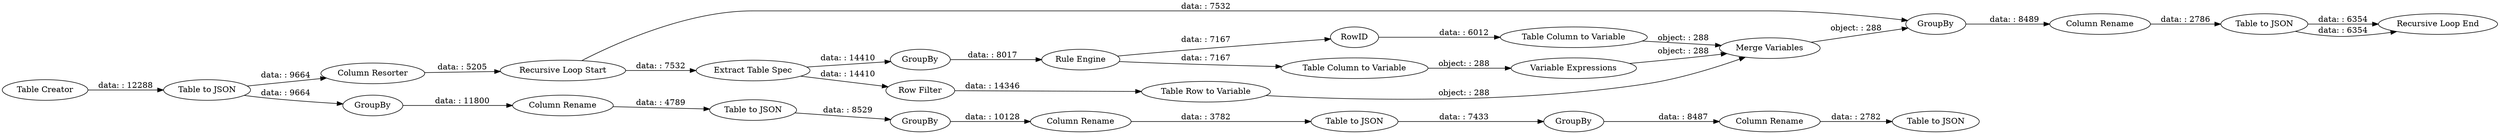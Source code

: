 digraph {
	"-2183176245494329003_27" [label="Column Resorter"]
	"-2183176245494329003_12" [label="Table to JSON"]
	"-2183176245494329003_7" [label="Table to JSON"]
	"-2183176245494329003_11" [label="Column Rename"]
	"8614556896628147110_24" [label=RowID]
	"-2183176245494329003_17" [label="Table to JSON"]
	"-2183176245494329003_6" [label="Column Rename"]
	"-2183176245494329003_9" [label="Table to JSON"]
	"8614556896628147110_34" [label="Variable Expressions"]
	"-2183176245494329003_18" [label=GroupBy]
	"8614556896628147110_31" [label="Table Column to Variable"]
	"8614556896628147110_21" [label="Extract Table Spec"]
	"-2183176245494329003_14" [label=GroupBy]
	"-2183176245494329003_16" [label="Recursive Loop End"]
	"-2183176245494329003_15" [label="Recursive Loop Start"]
	"-2183176245494329003_8" [label=GroupBy]
	"-2183176245494329003_13" [label="Column Rename"]
	"8614556896628147110_22" [label=GroupBy]
	"-2183176245494329003_1" [label="Table Creator"]
	"-2183176245494329003_10" [label=GroupBy]
	"8614556896628147110_28" [label="Row Filter"]
	"-2183176245494329003_5" [label="Table to JSON"]
	"-2183176245494329003_19" [label="Column Rename"]
	"8614556896628147110_29" [label="Table Row to Variable"]
	"8614556896628147110_23" [label="Rule Engine"]
	"8614556896628147110_32" [label="Table Column to Variable"]
	"8614556896628147110_33" [label="Merge Variables"]
	"-2183176245494329003_17" -> "-2183176245494329003_16" [label="data: : 6354"]
	"8614556896628147110_23" -> "8614556896628147110_24" [label="data: : 7167"]
	"8614556896628147110_34" -> "8614556896628147110_33" [label="object: : 288"]
	"-2183176245494329003_7" -> "-2183176245494329003_10" [label="data: : 8529"]
	"8614556896628147110_23" -> "8614556896628147110_32" [label="data: : 7167"]
	"-2183176245494329003_11" -> "-2183176245494329003_9" [label="data: : 3782"]
	"8614556896628147110_32" -> "8614556896628147110_34" [label="object: : 288"]
	"-2183176245494329003_9" -> "-2183176245494329003_14" [label="data: : 7433"]
	"8614556896628147110_21" -> "8614556896628147110_22" [label="data: : 14410"]
	"-2183176245494329003_14" -> "-2183176245494329003_13" [label="data: : 8487"]
	"-2183176245494329003_15" -> "8614556896628147110_21" [label="data: : 7532"]
	"-2183176245494329003_17" -> "-2183176245494329003_16" [label="data: : 6354"]
	"-2183176245494329003_1" -> "-2183176245494329003_5" [label="data: : 12288"]
	"-2183176245494329003_6" -> "-2183176245494329003_7" [label="data: : 4789"]
	"-2183176245494329003_13" -> "-2183176245494329003_12" [label="data: : 2782"]
	"-2183176245494329003_19" -> "-2183176245494329003_17" [label="data: : 2786"]
	"-2183176245494329003_8" -> "-2183176245494329003_6" [label="data: : 11800"]
	"8614556896628147110_24" -> "8614556896628147110_31" [label="data: : 6012"]
	"8614556896628147110_29" -> "8614556896628147110_33" [label="object: : 288"]
	"8614556896628147110_22" -> "8614556896628147110_23" [label="data: : 8017"]
	"8614556896628147110_31" -> "8614556896628147110_33" [label="object: : 288"]
	"-2183176245494329003_15" -> "-2183176245494329003_18" [label="data: : 7532"]
	"-2183176245494329003_27" -> "-2183176245494329003_15" [label="data: : 5205"]
	"-2183176245494329003_18" -> "-2183176245494329003_19" [label="data: : 8489"]
	"-2183176245494329003_5" -> "-2183176245494329003_27" [label="data: : 9664"]
	"-2183176245494329003_10" -> "-2183176245494329003_11" [label="data: : 10128"]
	"-2183176245494329003_5" -> "-2183176245494329003_8" [label="data: : 9664"]
	"8614556896628147110_28" -> "8614556896628147110_29" [label="data: : 14346"]
	"8614556896628147110_21" -> "8614556896628147110_28" [label="data: : 14410"]
	"8614556896628147110_33" -> "-2183176245494329003_18" [label="object: : 288"]
	rankdir=LR
}
